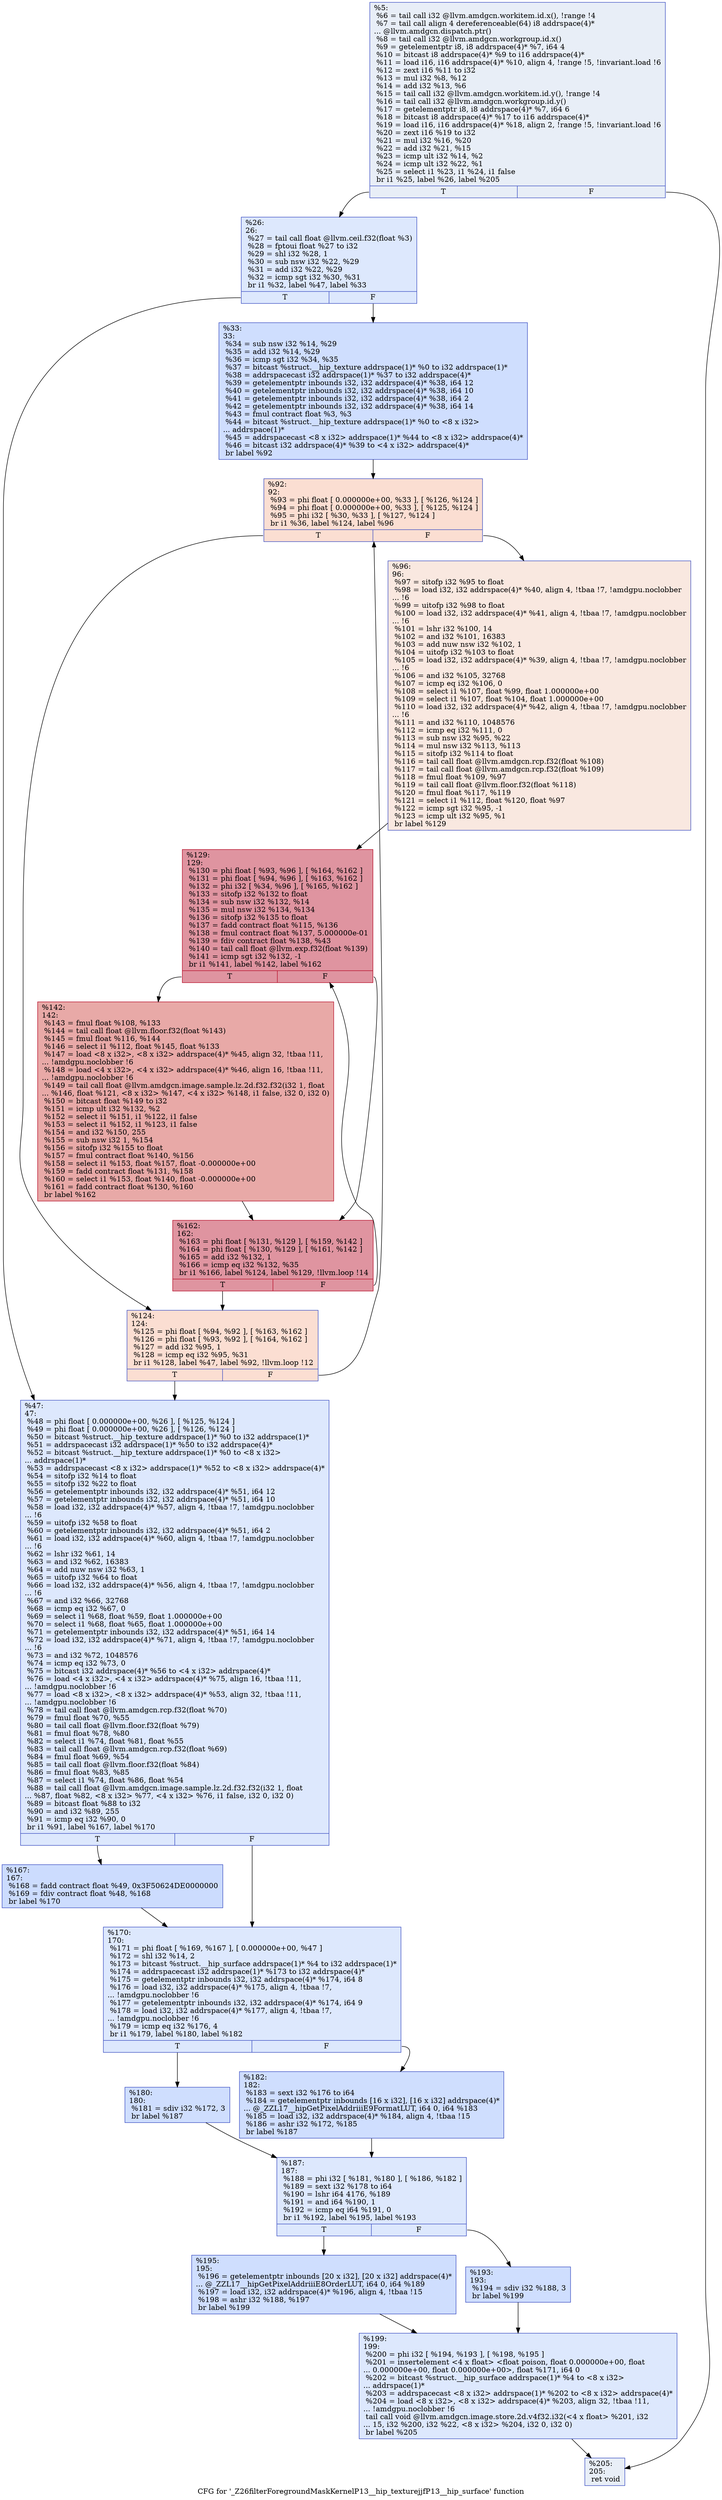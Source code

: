 digraph "CFG for '_Z26filterForegroundMaskKernelP13__hip_texturejjfP13__hip_surface' function" {
	label="CFG for '_Z26filterForegroundMaskKernelP13__hip_texturejjfP13__hip_surface' function";

	Node0x4e5f310 [shape=record,color="#3d50c3ff", style=filled, fillcolor="#cbd8ee70",label="{%5:\l  %6 = tail call i32 @llvm.amdgcn.workitem.id.x(), !range !4\l  %7 = tail call align 4 dereferenceable(64) i8 addrspace(4)*\l... @llvm.amdgcn.dispatch.ptr()\l  %8 = tail call i32 @llvm.amdgcn.workgroup.id.x()\l  %9 = getelementptr i8, i8 addrspace(4)* %7, i64 4\l  %10 = bitcast i8 addrspace(4)* %9 to i16 addrspace(4)*\l  %11 = load i16, i16 addrspace(4)* %10, align 4, !range !5, !invariant.load !6\l  %12 = zext i16 %11 to i32\l  %13 = mul i32 %8, %12\l  %14 = add i32 %13, %6\l  %15 = tail call i32 @llvm.amdgcn.workitem.id.y(), !range !4\l  %16 = tail call i32 @llvm.amdgcn.workgroup.id.y()\l  %17 = getelementptr i8, i8 addrspace(4)* %7, i64 6\l  %18 = bitcast i8 addrspace(4)* %17 to i16 addrspace(4)*\l  %19 = load i16, i16 addrspace(4)* %18, align 2, !range !5, !invariant.load !6\l  %20 = zext i16 %19 to i32\l  %21 = mul i32 %16, %20\l  %22 = add i32 %21, %15\l  %23 = icmp ult i32 %14, %2\l  %24 = icmp ult i32 %22, %1\l  %25 = select i1 %23, i1 %24, i1 false\l  br i1 %25, label %26, label %205\l|{<s0>T|<s1>F}}"];
	Node0x4e5f310:s0 -> Node0x4e62740;
	Node0x4e5f310:s1 -> Node0x4e627d0;
	Node0x4e62740 [shape=record,color="#3d50c3ff", style=filled, fillcolor="#b2ccfb70",label="{%26:\l26:                                               \l  %27 = tail call float @llvm.ceil.f32(float %3)\l  %28 = fptoui float %27 to i32\l  %29 = shl i32 %28, 1\l  %30 = sub nsw i32 %22, %29\l  %31 = add i32 %22, %29\l  %32 = icmp sgt i32 %30, %31\l  br i1 %32, label %47, label %33\l|{<s0>T|<s1>F}}"];
	Node0x4e62740:s0 -> Node0x4e614f0;
	Node0x4e62740:s1 -> Node0x4e61580;
	Node0x4e61580 [shape=record,color="#3d50c3ff", style=filled, fillcolor="#93b5fe70",label="{%33:\l33:                                               \l  %34 = sub nsw i32 %14, %29\l  %35 = add i32 %14, %29\l  %36 = icmp sgt i32 %34, %35\l  %37 = bitcast %struct.__hip_texture addrspace(1)* %0 to i32 addrspace(1)*\l  %38 = addrspacecast i32 addrspace(1)* %37 to i32 addrspace(4)*\l  %39 = getelementptr inbounds i32, i32 addrspace(4)* %38, i64 12\l  %40 = getelementptr inbounds i32, i32 addrspace(4)* %38, i64 10\l  %41 = getelementptr inbounds i32, i32 addrspace(4)* %38, i64 2\l  %42 = getelementptr inbounds i32, i32 addrspace(4)* %38, i64 14\l  %43 = fmul contract float %3, %3\l  %44 = bitcast %struct.__hip_texture addrspace(1)* %0 to \<8 x i32\>\l... addrspace(1)*\l  %45 = addrspacecast \<8 x i32\> addrspace(1)* %44 to \<8 x i32\> addrspace(4)*\l  %46 = bitcast i32 addrspace(4)* %39 to \<4 x i32\> addrspace(4)*\l  br label %92\l}"];
	Node0x4e61580 -> Node0x4e63e00;
	Node0x4e614f0 [shape=record,color="#3d50c3ff", style=filled, fillcolor="#b2ccfb70",label="{%47:\l47:                                               \l  %48 = phi float [ 0.000000e+00, %26 ], [ %125, %124 ]\l  %49 = phi float [ 0.000000e+00, %26 ], [ %126, %124 ]\l  %50 = bitcast %struct.__hip_texture addrspace(1)* %0 to i32 addrspace(1)*\l  %51 = addrspacecast i32 addrspace(1)* %50 to i32 addrspace(4)*\l  %52 = bitcast %struct.__hip_texture addrspace(1)* %0 to \<8 x i32\>\l... addrspace(1)*\l  %53 = addrspacecast \<8 x i32\> addrspace(1)* %52 to \<8 x i32\> addrspace(4)*\l  %54 = sitofp i32 %14 to float\l  %55 = sitofp i32 %22 to float\l  %56 = getelementptr inbounds i32, i32 addrspace(4)* %51, i64 12\l  %57 = getelementptr inbounds i32, i32 addrspace(4)* %51, i64 10\l  %58 = load i32, i32 addrspace(4)* %57, align 4, !tbaa !7, !amdgpu.noclobber\l... !6\l  %59 = uitofp i32 %58 to float\l  %60 = getelementptr inbounds i32, i32 addrspace(4)* %51, i64 2\l  %61 = load i32, i32 addrspace(4)* %60, align 4, !tbaa !7, !amdgpu.noclobber\l... !6\l  %62 = lshr i32 %61, 14\l  %63 = and i32 %62, 16383\l  %64 = add nuw nsw i32 %63, 1\l  %65 = uitofp i32 %64 to float\l  %66 = load i32, i32 addrspace(4)* %56, align 4, !tbaa !7, !amdgpu.noclobber\l... !6\l  %67 = and i32 %66, 32768\l  %68 = icmp eq i32 %67, 0\l  %69 = select i1 %68, float %59, float 1.000000e+00\l  %70 = select i1 %68, float %65, float 1.000000e+00\l  %71 = getelementptr inbounds i32, i32 addrspace(4)* %51, i64 14\l  %72 = load i32, i32 addrspace(4)* %71, align 4, !tbaa !7, !amdgpu.noclobber\l... !6\l  %73 = and i32 %72, 1048576\l  %74 = icmp eq i32 %73, 0\l  %75 = bitcast i32 addrspace(4)* %56 to \<4 x i32\> addrspace(4)*\l  %76 = load \<4 x i32\>, \<4 x i32\> addrspace(4)* %75, align 16, !tbaa !11,\l... !amdgpu.noclobber !6\l  %77 = load \<8 x i32\>, \<8 x i32\> addrspace(4)* %53, align 32, !tbaa !11,\l... !amdgpu.noclobber !6\l  %78 = tail call float @llvm.amdgcn.rcp.f32(float %70)\l  %79 = fmul float %70, %55\l  %80 = tail call float @llvm.floor.f32(float %79)\l  %81 = fmul float %78, %80\l  %82 = select i1 %74, float %81, float %55\l  %83 = tail call float @llvm.amdgcn.rcp.f32(float %69)\l  %84 = fmul float %69, %54\l  %85 = tail call float @llvm.floor.f32(float %84)\l  %86 = fmul float %83, %85\l  %87 = select i1 %74, float %86, float %54\l  %88 = tail call float @llvm.amdgcn.image.sample.lz.2d.f32.f32(i32 1, float\l... %87, float %82, \<8 x i32\> %77, \<4 x i32\> %76, i1 false, i32 0, i32 0)\l  %89 = bitcast float %88 to i32\l  %90 = and i32 %89, 255\l  %91 = icmp eq i32 %90, 0\l  br i1 %91, label %167, label %170\l|{<s0>T|<s1>F}}"];
	Node0x4e614f0:s0 -> Node0x4e67c50;
	Node0x4e614f0:s1 -> Node0x4e67ca0;
	Node0x4e63e00 [shape=record,color="#3d50c3ff", style=filled, fillcolor="#f7b59970",label="{%92:\l92:                                               \l  %93 = phi float [ 0.000000e+00, %33 ], [ %126, %124 ]\l  %94 = phi float [ 0.000000e+00, %33 ], [ %125, %124 ]\l  %95 = phi i32 [ %30, %33 ], [ %127, %124 ]\l  br i1 %36, label %124, label %96\l|{<s0>T|<s1>F}}"];
	Node0x4e63e00:s0 -> Node0x4e64980;
	Node0x4e63e00:s1 -> Node0x4e68020;
	Node0x4e68020 [shape=record,color="#3d50c3ff", style=filled, fillcolor="#f1ccb870",label="{%96:\l96:                                               \l  %97 = sitofp i32 %95 to float\l  %98 = load i32, i32 addrspace(4)* %40, align 4, !tbaa !7, !amdgpu.noclobber\l... !6\l  %99 = uitofp i32 %98 to float\l  %100 = load i32, i32 addrspace(4)* %41, align 4, !tbaa !7, !amdgpu.noclobber\l... !6\l  %101 = lshr i32 %100, 14\l  %102 = and i32 %101, 16383\l  %103 = add nuw nsw i32 %102, 1\l  %104 = uitofp i32 %103 to float\l  %105 = load i32, i32 addrspace(4)* %39, align 4, !tbaa !7, !amdgpu.noclobber\l... !6\l  %106 = and i32 %105, 32768\l  %107 = icmp eq i32 %106, 0\l  %108 = select i1 %107, float %99, float 1.000000e+00\l  %109 = select i1 %107, float %104, float 1.000000e+00\l  %110 = load i32, i32 addrspace(4)* %42, align 4, !tbaa !7, !amdgpu.noclobber\l... !6\l  %111 = and i32 %110, 1048576\l  %112 = icmp eq i32 %111, 0\l  %113 = sub nsw i32 %95, %22\l  %114 = mul nsw i32 %113, %113\l  %115 = sitofp i32 %114 to float\l  %116 = tail call float @llvm.amdgcn.rcp.f32(float %108)\l  %117 = tail call float @llvm.amdgcn.rcp.f32(float %109)\l  %118 = fmul float %109, %97\l  %119 = tail call float @llvm.floor.f32(float %118)\l  %120 = fmul float %117, %119\l  %121 = select i1 %112, float %120, float %97\l  %122 = icmp sgt i32 %95, -1\l  %123 = icmp ult i32 %95, %1\l  br label %129\l}"];
	Node0x4e68020 -> Node0x4e692c0;
	Node0x4e64980 [shape=record,color="#3d50c3ff", style=filled, fillcolor="#f7b59970",label="{%124:\l124:                                              \l  %125 = phi float [ %94, %92 ], [ %163, %162 ]\l  %126 = phi float [ %93, %92 ], [ %164, %162 ]\l  %127 = add i32 %95, 1\l  %128 = icmp eq i32 %95, %31\l  br i1 %128, label %47, label %92, !llvm.loop !12\l|{<s0>T|<s1>F}}"];
	Node0x4e64980:s0 -> Node0x4e614f0;
	Node0x4e64980:s1 -> Node0x4e63e00;
	Node0x4e692c0 [shape=record,color="#b70d28ff", style=filled, fillcolor="#b70d2870",label="{%129:\l129:                                              \l  %130 = phi float [ %93, %96 ], [ %164, %162 ]\l  %131 = phi float [ %94, %96 ], [ %163, %162 ]\l  %132 = phi i32 [ %34, %96 ], [ %165, %162 ]\l  %133 = sitofp i32 %132 to float\l  %134 = sub nsw i32 %132, %14\l  %135 = mul nsw i32 %134, %134\l  %136 = sitofp i32 %135 to float\l  %137 = fadd contract float %115, %136\l  %138 = fmul contract float %137, 5.000000e-01\l  %139 = fdiv contract float %138, %43\l  %140 = tail call float @llvm.exp.f32(float %139)\l  %141 = icmp sgt i32 %132, -1\l  br i1 %141, label %142, label %162\l|{<s0>T|<s1>F}}"];
	Node0x4e692c0:s0 -> Node0x4e6a460;
	Node0x4e692c0:s1 -> Node0x4e69380;
	Node0x4e6a460 [shape=record,color="#b70d28ff", style=filled, fillcolor="#ca3b3770",label="{%142:\l142:                                              \l  %143 = fmul float %108, %133\l  %144 = tail call float @llvm.floor.f32(float %143)\l  %145 = fmul float %116, %144\l  %146 = select i1 %112, float %145, float %133\l  %147 = load \<8 x i32\>, \<8 x i32\> addrspace(4)* %45, align 32, !tbaa !11,\l... !amdgpu.noclobber !6\l  %148 = load \<4 x i32\>, \<4 x i32\> addrspace(4)* %46, align 16, !tbaa !11,\l... !amdgpu.noclobber !6\l  %149 = tail call float @llvm.amdgcn.image.sample.lz.2d.f32.f32(i32 1, float\l... %146, float %121, \<8 x i32\> %147, \<4 x i32\> %148, i1 false, i32 0, i32 0)\l  %150 = bitcast float %149 to i32\l  %151 = icmp ult i32 %132, %2\l  %152 = select i1 %151, i1 %122, i1 false\l  %153 = select i1 %152, i1 %123, i1 false\l  %154 = and i32 %150, 255\l  %155 = sub nsw i32 1, %154\l  %156 = sitofp i32 %155 to float\l  %157 = fmul contract float %140, %156\l  %158 = select i1 %153, float %157, float -0.000000e+00\l  %159 = fadd contract float %131, %158\l  %160 = select i1 %153, float %140, float -0.000000e+00\l  %161 = fadd contract float %130, %160\l  br label %162\l}"];
	Node0x4e6a460 -> Node0x4e69380;
	Node0x4e69380 [shape=record,color="#b70d28ff", style=filled, fillcolor="#b70d2870",label="{%162:\l162:                                              \l  %163 = phi float [ %131, %129 ], [ %159, %142 ]\l  %164 = phi float [ %130, %129 ], [ %161, %142 ]\l  %165 = add i32 %132, 1\l  %166 = icmp eq i32 %132, %35\l  br i1 %166, label %124, label %129, !llvm.loop !14\l|{<s0>T|<s1>F}}"];
	Node0x4e69380:s0 -> Node0x4e64980;
	Node0x4e69380:s1 -> Node0x4e692c0;
	Node0x4e67c50 [shape=record,color="#3d50c3ff", style=filled, fillcolor="#8caffe70",label="{%167:\l167:                                              \l  %168 = fadd contract float %49, 0x3F50624DE0000000\l  %169 = fdiv contract float %48, %168\l  br label %170\l}"];
	Node0x4e67c50 -> Node0x4e67ca0;
	Node0x4e67ca0 [shape=record,color="#3d50c3ff", style=filled, fillcolor="#b2ccfb70",label="{%170:\l170:                                              \l  %171 = phi float [ %169, %167 ], [ 0.000000e+00, %47 ]\l  %172 = shl i32 %14, 2\l  %173 = bitcast %struct.__hip_surface addrspace(1)* %4 to i32 addrspace(1)*\l  %174 = addrspacecast i32 addrspace(1)* %173 to i32 addrspace(4)*\l  %175 = getelementptr inbounds i32, i32 addrspace(4)* %174, i64 8\l  %176 = load i32, i32 addrspace(4)* %175, align 4, !tbaa !7,\l... !amdgpu.noclobber !6\l  %177 = getelementptr inbounds i32, i32 addrspace(4)* %174, i64 9\l  %178 = load i32, i32 addrspace(4)* %177, align 4, !tbaa !7,\l... !amdgpu.noclobber !6\l  %179 = icmp eq i32 %176, 4\l  br i1 %179, label %180, label %182\l|{<s0>T|<s1>F}}"];
	Node0x4e67ca0:s0 -> Node0x4e6bdd0;
	Node0x4e67ca0:s1 -> Node0x4e6be60;
	Node0x4e6bdd0 [shape=record,color="#3d50c3ff", style=filled, fillcolor="#93b5fe70",label="{%180:\l180:                                              \l  %181 = sdiv i32 %172, 3\l  br label %187\l}"];
	Node0x4e6bdd0 -> Node0x4e6c030;
	Node0x4e6be60 [shape=record,color="#3d50c3ff", style=filled, fillcolor="#93b5fe70",label="{%182:\l182:                                              \l  %183 = sext i32 %176 to i64\l  %184 = getelementptr inbounds [16 x i32], [16 x i32] addrspace(4)*\l... @_ZZL17__hipGetPixelAddriiiE9FormatLUT, i64 0, i64 %183\l  %185 = load i32, i32 addrspace(4)* %184, align 4, !tbaa !15\l  %186 = ashr i32 %172, %185\l  br label %187\l}"];
	Node0x4e6be60 -> Node0x4e6c030;
	Node0x4e6c030 [shape=record,color="#3d50c3ff", style=filled, fillcolor="#b2ccfb70",label="{%187:\l187:                                              \l  %188 = phi i32 [ %181, %180 ], [ %186, %182 ]\l  %189 = sext i32 %178 to i64\l  %190 = lshr i64 4176, %189\l  %191 = and i64 %190, 1\l  %192 = icmp eq i64 %191, 0\l  br i1 %192, label %195, label %193\l|{<s0>T|<s1>F}}"];
	Node0x4e6c030:s0 -> Node0x4e6c790;
	Node0x4e6c030:s1 -> Node0x4e6c7e0;
	Node0x4e6c7e0 [shape=record,color="#3d50c3ff", style=filled, fillcolor="#93b5fe70",label="{%193:\l193:                                              \l  %194 = sdiv i32 %188, 3\l  br label %199\l}"];
	Node0x4e6c7e0 -> Node0x4e6c9b0;
	Node0x4e6c790 [shape=record,color="#3d50c3ff", style=filled, fillcolor="#93b5fe70",label="{%195:\l195:                                              \l  %196 = getelementptr inbounds [20 x i32], [20 x i32] addrspace(4)*\l... @_ZZL17__hipGetPixelAddriiiE8OrderLUT, i64 0, i64 %189\l  %197 = load i32, i32 addrspace(4)* %196, align 4, !tbaa !15\l  %198 = ashr i32 %188, %197\l  br label %199\l}"];
	Node0x4e6c790 -> Node0x4e6c9b0;
	Node0x4e6c9b0 [shape=record,color="#3d50c3ff", style=filled, fillcolor="#b2ccfb70",label="{%199:\l199:                                              \l  %200 = phi i32 [ %194, %193 ], [ %198, %195 ]\l  %201 = insertelement \<4 x float\> \<float poison, float 0.000000e+00, float\l... 0.000000e+00, float 0.000000e+00\>, float %171, i64 0\l  %202 = bitcast %struct.__hip_surface addrspace(1)* %4 to \<8 x i32\>\l... addrspace(1)*\l  %203 = addrspacecast \<8 x i32\> addrspace(1)* %202 to \<8 x i32\> addrspace(4)*\l  %204 = load \<8 x i32\>, \<8 x i32\> addrspace(4)* %203, align 32, !tbaa !11,\l... !amdgpu.noclobber !6\l  tail call void @llvm.amdgcn.image.store.2d.v4f32.i32(\<4 x float\> %201, i32\l... 15, i32 %200, i32 %22, \<8 x i32\> %204, i32 0, i32 0)\l  br label %205\l}"];
	Node0x4e6c9b0 -> Node0x4e627d0;
	Node0x4e627d0 [shape=record,color="#3d50c3ff", style=filled, fillcolor="#cbd8ee70",label="{%205:\l205:                                              \l  ret void\l}"];
}
